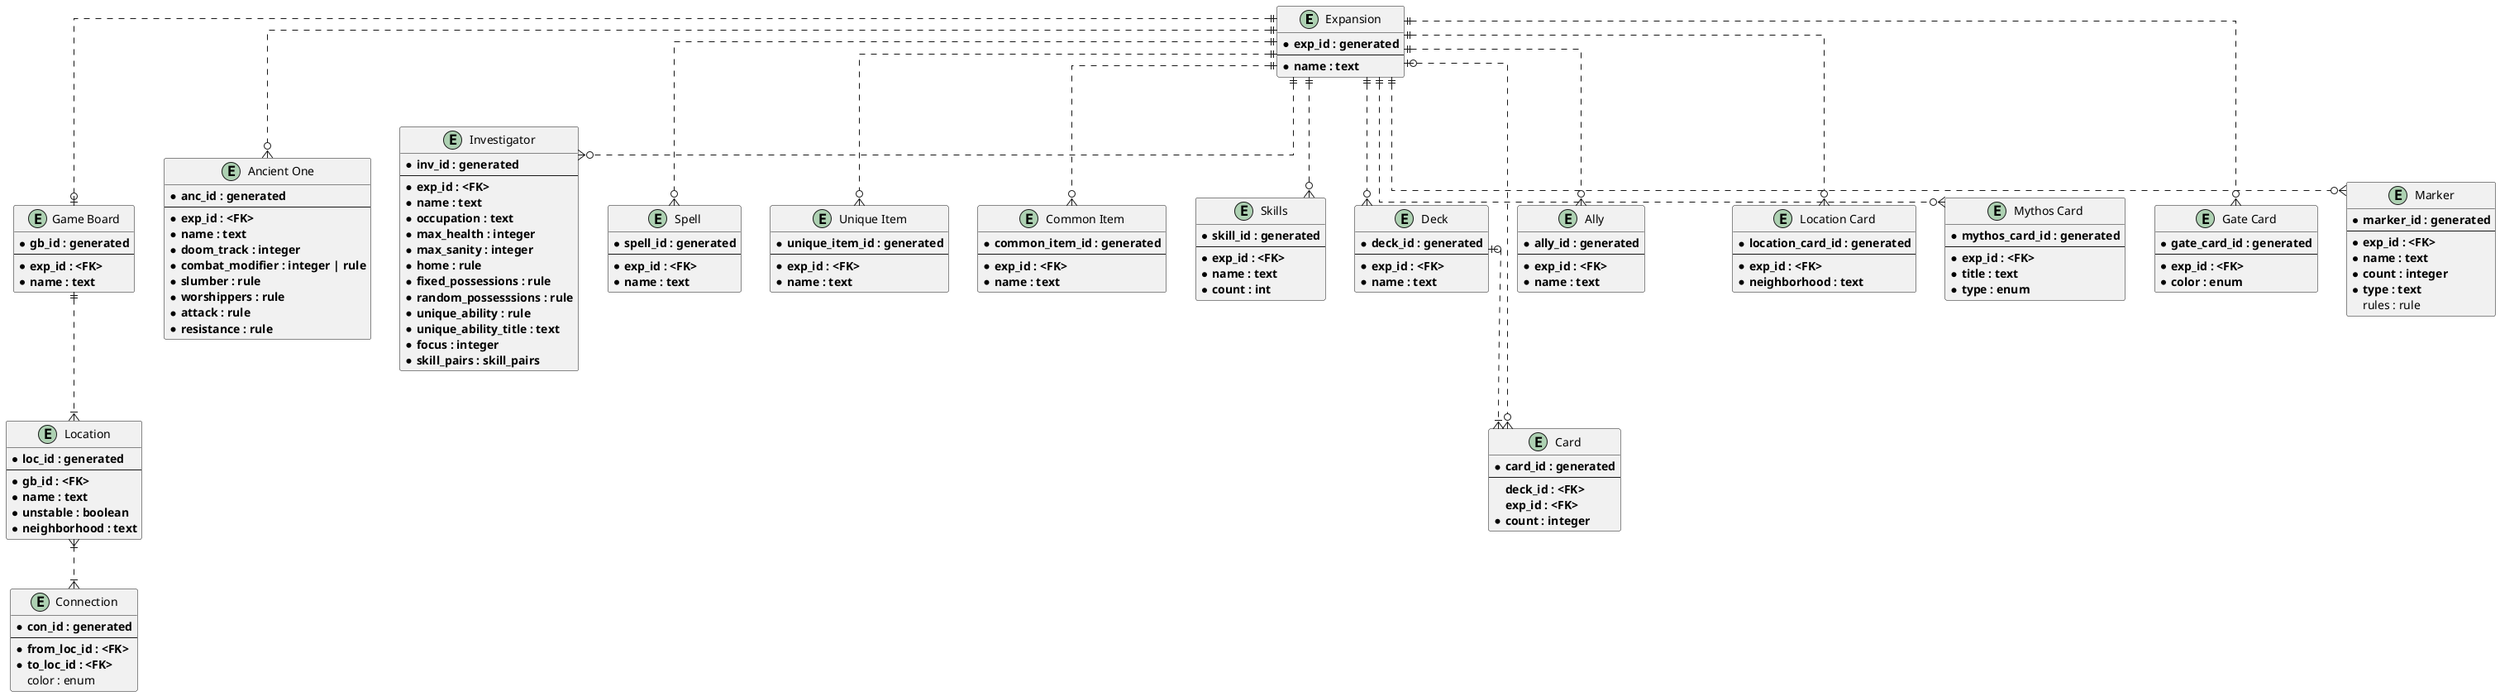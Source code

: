 @startuml Arkham Horror
skinparam linetype ortho
Entity "Expansion" as exp {
    * **exp_id : generated**
    --
    * **name : text**
}
Entity "Game Board" as game_board {
    * **gb_id : generated**
    --
    * **exp_id : <FK>**
    * **name : text**
}
Entity "Ancient One" as anc {
    * **anc_id : generated**
    --
    * **exp_id : <FK>**
    * **name : text**
    * **doom_track : integer**
    * **combat_modifier : integer | rule**
    * **slumber : rule**
    * **worshippers : rule**
    * **attack : rule**
    * **resistance : rule**
}
Entity "Investigator" as inv {
    * **inv_id : generated**
    --
    * **exp_id : <FK>**
    * **name : text**
    * **occupation : text**
    * **max_health : integer**
    * **max_sanity : integer**
    * **home : rule**
    * **fixed_possessions : rule**
    * **random_possesssions : rule**
    * **unique_ability : rule**
    * **unique_ability_title : text**
    * **focus : integer**
    * **skill_pairs : skill_pairs**
}
Entity "Spell" as spell {
    * **spell_id : generated**
    --
    * **exp_id : <FK>**
    * **name : text**
}
Entity "Unique Item" as unique_item {
    * **unique_item_id : generated**
    --
    * **exp_id : <FK>**
    * **name : text**
}
Entity "Common Item" as common_item {
    * **common_item_id : generated**
    --
    * **exp_id : <FK>**
    * **name : text**
}
Entity "Location" as location {
    * **loc_id : generated**
    --
    * **gb_id : <FK>**
    * **name : text**
    * **unstable : boolean**
    * **neighborhood : text**
}
Entity "Connection" as connection {
    * **con_id : generated**
    --
    * **from_loc_id : <FK>**
    * **to_loc_id : <FK>**
    color : enum
}
Entity "Skills" as skills {
    * **skill_id : generated**
    --
    * **exp_id : <FK>**
    * **name : text**
    * **count : int**
}
Entity "Deck" as deck {
    * **deck_id : generated**
    --
    * **exp_id : <FK>**
    * **name : text**
}
Entity "Ally" as ally {
    * **ally_id : generated**
    --
    * **exp_id : <FK>**
    * **name : text**
}
Entity "Card" as card {
    * **card_id : generated**
    --
    **deck_id : <FK>**
    **exp_id : <FK>**
    * **count : integer**
}
Entity "Location Card" as location_card {
    * **location_card_id : generated**
    --
    * **exp_id : <FK>**
    * **neighborhood : text**
}
Entity "Mythos Card" as mythos_card {
    * **mythos_card_id : generated**
    --
    * **exp_id : <FK>**
    * **title : text**
    * **type : enum**
}
Entity "Gate Card" as gate_card {
    * **gate_card_id : generated**
    --
    * **exp_id : <FK>**
    * **color : enum**
}
Entity "Marker" as marker {
    * **marker_id : generated**
    --
    * **exp_id : <FK>**
    * **name : text**
    * **count : integer**
    * **type : text**
    rules : rule
}
exp ||..o| game_board
exp ||..o{ anc
exp ||..o{ inv
exp ||..o{ spell
exp ||..o{ unique_item
exp ||..o{ common_item
exp ||..o{ skills
exp ||..o{ ally
exp ||..o{ deck
exp |o..o{ card
exp ||..o{ location_card
exp ||..o{ mythos_card
exp ||..o{ gate_card
exp ||..o{ marker
deck |o..|{ card
game_board ||..|{ location
location }|..|{ connection
@enduml